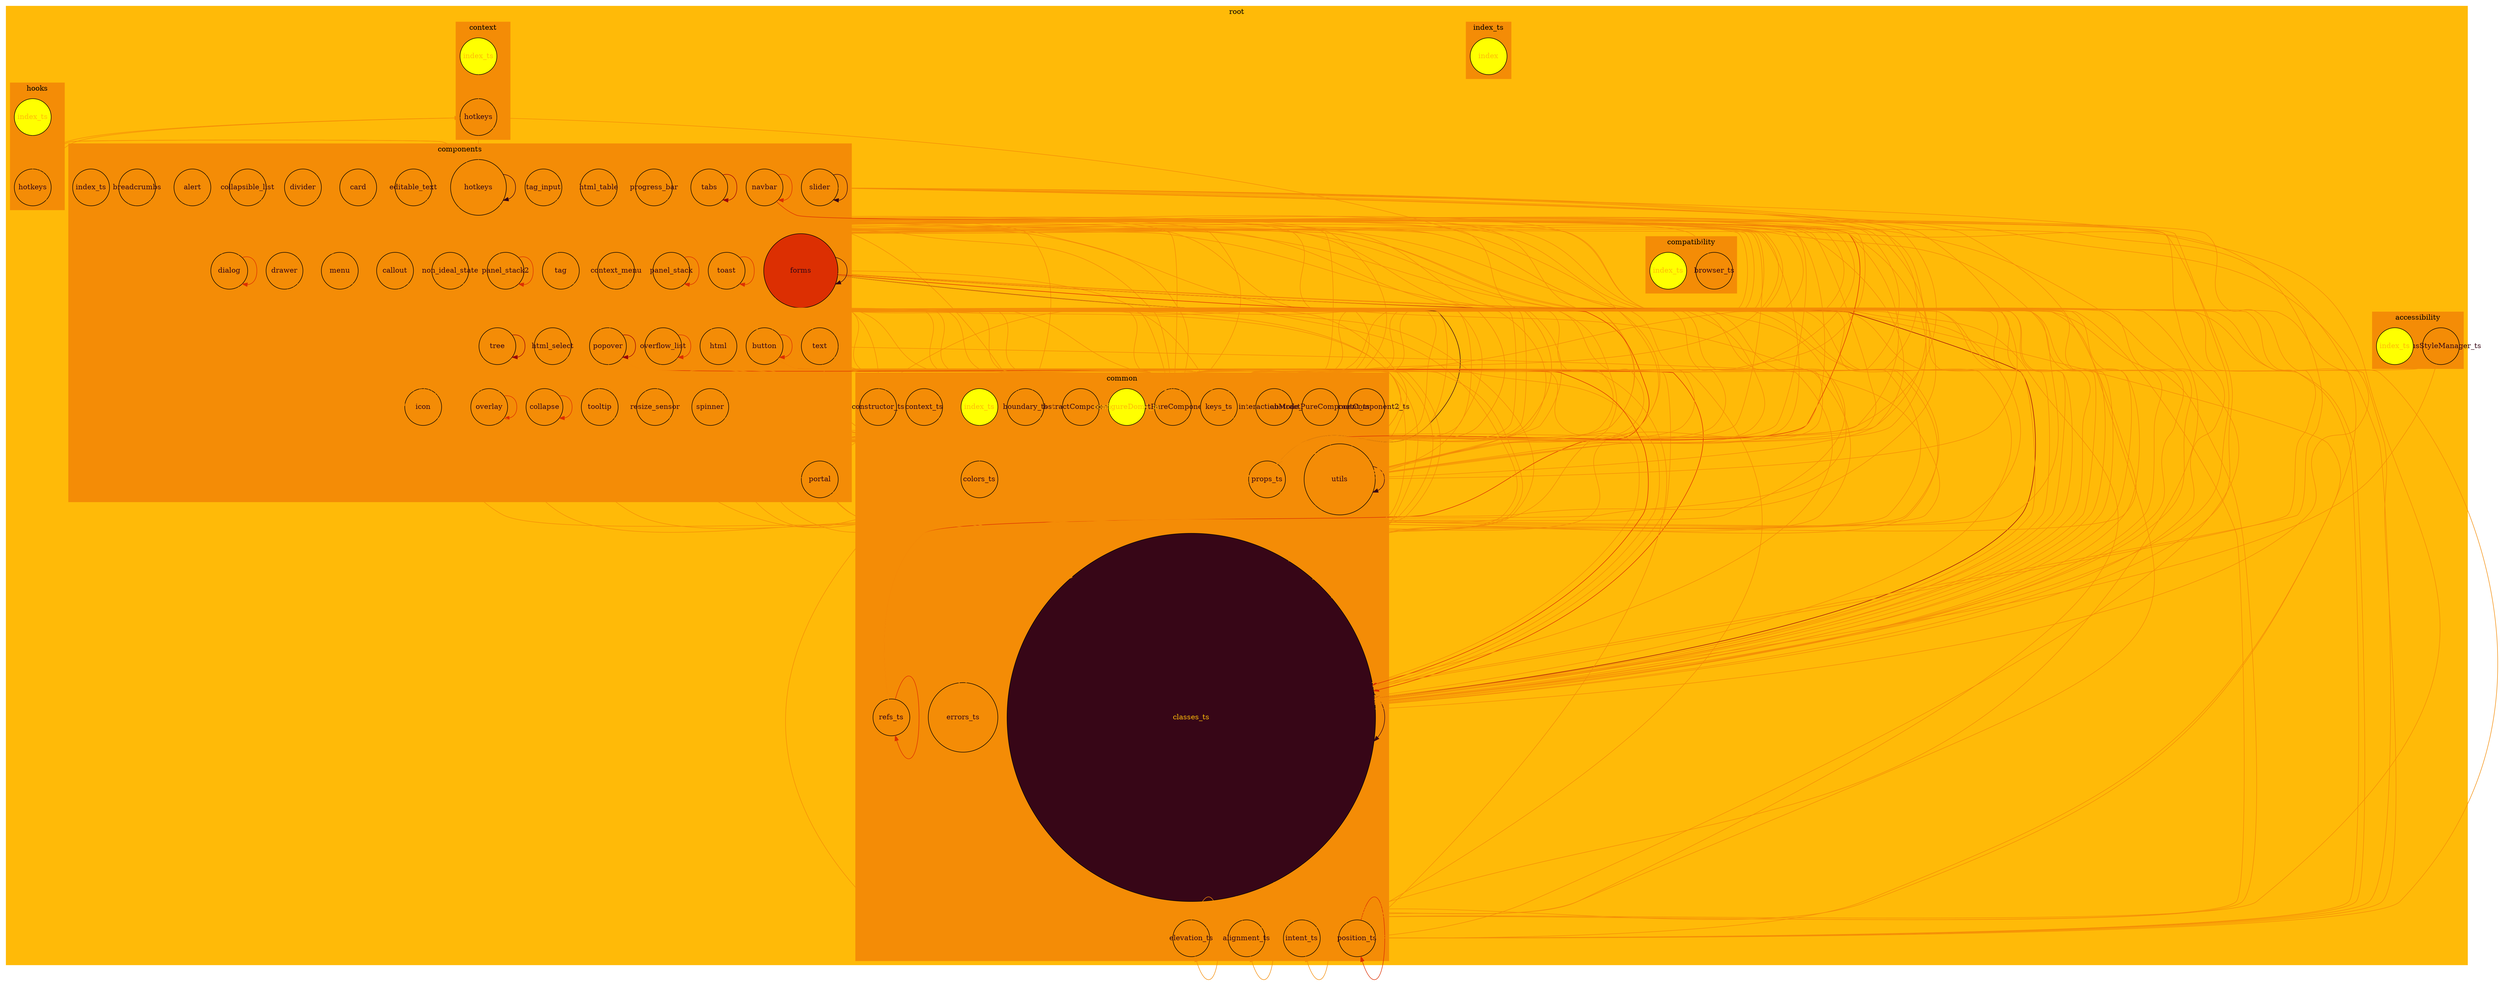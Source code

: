 digraph test{
      subgraph cluster_root {
        style=filled
        color="#FFBA08"  
        label="root"
        subgraph cluster_root_index_ts {
        style=filled
        color="#F48C06"  
        label="index_ts"
        _index_ts_NoName [label="index" fillcolor="yellow", style=filled fixedsize=true width=1 height=1 fontcolor="#FFBA08" fixedsize=true width=1 height=1]

}
subgraph cluster__accessibility {
        style=filled
        color="#F48C06"  
        label="accessibility"
        _accessibility_focusStyleManager_ts [label="focusStyleManager_ts" fillcolor="#F48C06", style=filled fixedsize=true width=1 height=1 fontcolor="#370617" fixedsize=true width=1 height=1]

_accessibility_index_ts [label="index_ts" fillcolor="yellow", style=filled fixedsize=true width=1 height=1 fontcolor="#FFBA08" fixedsize=true width=1 height=1]

}
subgraph cluster__common {
        style=filled
        color="#F48C06"  
        label="common"
        _common_abstractComponent_ts [label="abstractComponent_ts" fillcolor="#F48C06", style=filled fixedsize=true width=1 height=1 fontcolor="#370617" fixedsize=true width=1 height=1]

_common_abstractComponent2_ts [label="abstractComponent2_ts" fillcolor="#F48C06", style=filled fixedsize=true width=1 height=1 fontcolor="#370617" fixedsize=true width=1 height=1]

_common_abstractPureComponent_ts [label="abstractPureComponent_ts" fillcolor="#F48C06", style=filled fixedsize=true width=1 height=1 fontcolor="#370617" fixedsize=true width=1 height=1]

_common_abstractPureComponent2_ts [label="abstractPureComponent2_ts" fillcolor="#F48C06", style=filled fixedsize=true width=1 height=1 fontcolor="#370617" fixedsize=true width=1 height=1]

_common_alignment_ts [label="alignment_ts" fillcolor="#F48C06", style=filled fixedsize=true width=1 height=1 fontcolor="#370617" fixedsize=true width=1 height=1]

_common_boundary_ts [label="boundary_ts" fillcolor="#F48C06", style=filled fixedsize=true width=1 height=1 fontcolor="#370617" fixedsize=true width=1 height=1]

_common_classes_ts [label="classes_ts" fillcolor="#370617", style=filled fixedsize=true width=10 height=10 fontcolor="#FFBA08" fixedsize=true width=10 height=10]

_common_colors_ts [label="colors_ts" fillcolor="#F48C06", style=filled fixedsize=true width=1 height=1 fontcolor="#370617" fixedsize=true width=1 height=1]

_common_configureDom4_ts [label="configureDom4_ts" fillcolor="yellow", style=filled fixedsize=true width=1 height=1 fontcolor="#FFBA08" fixedsize=true width=1 height=1]

_common_constructor_ts [label="constructor_ts" fillcolor="#F48C06", style=filled fixedsize=true width=1 height=1 fontcolor="#370617" fixedsize=true width=1 height=1]

_common_context_ts [label="context_ts" fillcolor="#F48C06", style=filled fixedsize=true width=1 height=1 fontcolor="#370617" fixedsize=true width=1 height=1]

_common_elevation_ts [label="elevation_ts" fillcolor="#F48C06", style=filled fixedsize=true width=1 height=1 fontcolor="#370617" fixedsize=true width=1 height=1]

_common_errors_ts [label="errors_ts" fillcolor="#F48C06", style=filled fixedsize=true width=1.8852459016393441 height=1.8852459016393441 fontcolor="#370617" fixedsize=true width=1.8852459016393441 height=1.8852459016393441]

_common_index_ts [label="index_ts" fillcolor="yellow", style=filled fixedsize=true width=1 height=1 fontcolor="#FFBA08" fixedsize=true width=1 height=1]

_common_intent_ts [label="intent_ts" fillcolor="#F48C06", style=filled fixedsize=true width=1 height=1 fontcolor="#370617" fixedsize=true width=1 height=1]

_common_interactionMode_ts [label="interactionMode_ts" fillcolor="#F48C06", style=filled fixedsize=true width=1 height=1 fontcolor="#370617" fixedsize=true width=1 height=1]

_common_keys_ts [label="keys_ts" fillcolor="#F48C06", style=filled fixedsize=true width=1 height=1 fontcolor="#370617" fixedsize=true width=1 height=1]

_common_position_ts [label="position_ts" fillcolor="#F48C06", style=filled fixedsize=true width=1 height=1 fontcolor="#370617" fixedsize=true width=1 height=1]

_common_props_ts [label="props_ts" fillcolor="#F48C06", style=filled fixedsize=true width=1 height=1 fontcolor="#370617" fixedsize=true width=1 height=1]

_common_refs_ts [label="refs_ts" fillcolor="#F48C06", style=filled fixedsize=true width=1 height=1 fontcolor="#370617" fixedsize=true width=1 height=1]

_common_utils [label="utils" fillcolor="#F48C06", style=filled fixedsize=true width=1.9262295081967213 height=1.9262295081967213 fontcolor="#370617" fixedsize=true width=1.9262295081967213 height=1.9262295081967213]

}
subgraph cluster__compatibility {
        style=filled
        color="#F48C06"  
        label="compatibility"
        _compatibility_browser_ts [label="browser_ts" fillcolor="#F48C06", style=filled fixedsize=true width=1 height=1 fontcolor="#370617" fixedsize=true width=1 height=1]

_compatibility_index_ts [label="index_ts" fillcolor="yellow", style=filled fixedsize=true width=1 height=1 fontcolor="#FFBA08" fixedsize=true width=1 height=1]

}
subgraph cluster__components {
        style=filled
        color="#F48C06"  
        label="components"
        _components_index_ts [label="index_ts" fillcolor="#F48C06", style=filled fixedsize=true width=1 height=1 fontcolor="#370617" fixedsize=true width=1 height=1]

_components_alert [label="alert" fillcolor="#F48C06", style=filled fixedsize=true width=1 height=1 fontcolor="#370617" fixedsize=true width=1 height=1]

_components_breadcrumbs [label="breadcrumbs" fillcolor="#F48C06", style=filled fixedsize=true width=1 height=1 fontcolor="#370617" fixedsize=true width=1 height=1]

_components_button [label="button" fillcolor="#F48C06", style=filled fixedsize=true width=1 height=1 fontcolor="#370617" fixedsize=true width=1 height=1]

_components_callout [label="callout" fillcolor="#F48C06", style=filled fixedsize=true width=1 height=1 fontcolor="#370617" fixedsize=true width=1 height=1]

_components_card [label="card" fillcolor="#F48C06", style=filled fixedsize=true width=1 height=1 fontcolor="#370617" fixedsize=true width=1 height=1]

_components_collapse [label="collapse" fillcolor="#F48C06", style=filled fixedsize=true width=1 height=1 fontcolor="#370617" fixedsize=true width=1 height=1]

_components_collapsible_list [label="collapsible_list" fillcolor="#F48C06", style=filled fixedsize=true width=1 height=1 fontcolor="#370617" fixedsize=true width=1 height=1]

_components_context_menu [label="context_menu" fillcolor="#F48C06", style=filled fixedsize=true width=1 height=1 fontcolor="#370617" fixedsize=true width=1 height=1]

_components_dialog [label="dialog" fillcolor="#F48C06", style=filled fixedsize=true width=1 height=1 fontcolor="#370617" fixedsize=true width=1 height=1]

_components_divider [label="divider" fillcolor="#F48C06", style=filled fixedsize=true width=1 height=1 fontcolor="#370617" fixedsize=true width=1 height=1]

_components_drawer [label="drawer" fillcolor="#F48C06", style=filled fixedsize=true width=1 height=1 fontcolor="#370617" fixedsize=true width=1 height=1]

_components_editable_text [label="editable_text" fillcolor="#F48C06", style=filled fixedsize=true width=1 height=1 fontcolor="#370617" fixedsize=true width=1 height=1]

_components_forms [label="forms" fillcolor="#DC2F02", style=filled fixedsize=true width=2.0081967213114753 height=2.0081967213114753 fontcolor="#370617" fixedsize=true width=2.0081967213114753 height=2.0081967213114753]

_components_hotkeys [label="hotkeys" fillcolor="#F48C06", style=filled fixedsize=true width=1.5163934426229508 height=1.5163934426229508 fontcolor="#370617" fixedsize=true width=1.5163934426229508 height=1.5163934426229508]

_components_html [label="html" fillcolor="#F48C06", style=filled fixedsize=true width=1 height=1 fontcolor="#370617" fixedsize=true width=1 height=1]

_components_html_select [label="html_select" fillcolor="#F48C06", style=filled fixedsize=true width=1 height=1 fontcolor="#370617" fixedsize=true width=1 height=1]

_components_html_table [label="html_table" fillcolor="#F48C06", style=filled fixedsize=true width=1 height=1 fontcolor="#370617" fixedsize=true width=1 height=1]

_components_icon [label="icon" fillcolor="#F48C06", style=filled fixedsize=true width=1 height=1 fontcolor="#370617" fixedsize=true width=1 height=1]

_components_menu [label="menu" fillcolor="#F48C06", style=filled fixedsize=true width=1 height=1 fontcolor="#370617" fixedsize=true width=1 height=1]

_components_navbar [label="navbar" fillcolor="#F48C06", style=filled fixedsize=true width=1 height=1 fontcolor="#370617" fixedsize=true width=1 height=1]

_components_non_ideal_state [label="non_ideal_state" fillcolor="#F48C06", style=filled fixedsize=true width=1 height=1 fontcolor="#370617" fixedsize=true width=1 height=1]

_components_overflow_list [label="overflow_list" fillcolor="#F48C06", style=filled fixedsize=true width=1 height=1 fontcolor="#370617" fixedsize=true width=1 height=1]

_components_overlay [label="overlay" fillcolor="#F48C06", style=filled fixedsize=true width=1 height=1 fontcolor="#370617" fixedsize=true width=1 height=1]

_components_panel_stack [label="panel_stack" fillcolor="#F48C06", style=filled fixedsize=true width=1 height=1 fontcolor="#370617" fixedsize=true width=1 height=1]

_components_panel_stack2 [label="panel_stack2" fillcolor="#F48C06", style=filled fixedsize=true width=1 height=1 fontcolor="#370617" fixedsize=true width=1 height=1]

_components_popover [label="popover" fillcolor="#F48C06", style=filled fixedsize=true width=1 height=1 fontcolor="#370617" fixedsize=true width=1 height=1]

_components_portal [label="portal" fillcolor="#F48C06", style=filled fixedsize=true width=1 height=1 fontcolor="#370617" fixedsize=true width=1 height=1]

_components_progress_bar [label="progress_bar" fillcolor="#F48C06", style=filled fixedsize=true width=1 height=1 fontcolor="#370617" fixedsize=true width=1 height=1]

_components_resize_sensor [label="resize_sensor" fillcolor="#F48C06", style=filled fixedsize=true width=1 height=1 fontcolor="#370617" fixedsize=true width=1 height=1]

_components_slider [label="slider" fillcolor="#F48C06", style=filled fixedsize=true width=1 height=1 fontcolor="#370617" fixedsize=true width=1 height=1]

_components_spinner [label="spinner" fillcolor="#F48C06", style=filled fixedsize=true width=1 height=1 fontcolor="#370617" fixedsize=true width=1 height=1]

_components_tabs [label="tabs" fillcolor="#F48C06", style=filled fixedsize=true width=1 height=1 fontcolor="#370617" fixedsize=true width=1 height=1]

_components_tag [label="tag" fillcolor="#F48C06", style=filled fixedsize=true width=1 height=1 fontcolor="#370617" fixedsize=true width=1 height=1]

_components_tag_input [label="tag_input" fillcolor="#F48C06", style=filled fixedsize=true width=1 height=1 fontcolor="#370617" fixedsize=true width=1 height=1]

_components_text [label="text" fillcolor="#F48C06", style=filled fixedsize=true width=1 height=1 fontcolor="#370617" fixedsize=true width=1 height=1]

_components_toast [label="toast" fillcolor="#F48C06", style=filled fixedsize=true width=1 height=1 fontcolor="#370617" fixedsize=true width=1 height=1]

_components_tooltip [label="tooltip" fillcolor="#F48C06", style=filled fixedsize=true width=1 height=1 fontcolor="#370617" fixedsize=true width=1 height=1]

_components_tree [label="tree" fillcolor="#F48C06", style=filled fixedsize=true width=1 height=1 fontcolor="#370617" fixedsize=true width=1 height=1]

}
subgraph cluster__context {
        style=filled
        color="#F48C06"  
        label="context"
        _context_index_ts [label="index_ts" fillcolor="yellow", style=filled fixedsize=true width=1 height=1 fontcolor="#FFBA08" fixedsize=true width=1 height=1]

_context_hotkeys [label="hotkeys" fillcolor="#F48C06", style=filled fixedsize=true width=1 height=1 fontcolor="#370617" fixedsize=true width=1 height=1]

}
subgraph cluster__hooks {
        style=filled
        color="#F48C06"  
        label="hooks"
        _hooks_index_ts [label="index_ts" fillcolor="yellow", style=filled fixedsize=true width=1 height=1 fontcolor="#FFBA08" fixedsize=true width=1 height=1]

_hooks_hotkeys [label="hotkeys" fillcolor="#F48C06", style=filled fixedsize=true width=1 height=1 fontcolor="#370617" fixedsize=true width=1 height=1]

}
}

       _components_overlay -> _common_abstractPureComponent2_ts [color="#F48C06"]
_components_overlay -> _common_classes_ts [color="#F48C06"]
_components_overlay -> _common_keys_ts [color="#F48C06"]
_components_overlay -> _common_props_ts [color="#F48C06"]
_components_overlay -> _common_utils [color="#F48C06"]
_components_overlay -> _components_overlay [color="#DC2F02"]
_components_overlay -> _components_portal [color="#F48C06"]
_components_resize_sensor -> _common_abstractPureComponent2_ts [color="#F48C06"]
_components_resize_sensor -> _common_props_ts [color="#F48C06"]
_components_resize_sensor -> _components_resize_sensor [color="#F48C06"]
_components_tooltip -> _common_abstractPureComponent2_ts [color="#F48C06"]
_components_tooltip -> _common_classes_ts [color="#F48C06"]
_components_tooltip -> _common_props_ts [color="#F48C06"]
_components_tooltip -> _components_popover [color="#F48C06"]
_components_tooltip -> _components_tooltip [color="#F48C06"]
_components_popover -> _common_abstractPureComponent2_ts [color="#F48C06"]
_components_popover -> _common_classes_ts [color="#DC2F02"]
_components_popover -> _common_errors_ts [color="#F48C06"]
_components_popover -> _common_props_ts [color="#F48C06"]
_components_popover -> _common_refs_ts [color="#F48C06"]
_components_popover -> _common_utils [color="#F48C06"]
_components_popover -> _components_overlay [color="#F48C06"]
_components_popover -> _components_popover [color="#9D0208"]
_components_popover -> _components_resize_sensor [color="#F48C06"]
_components_popover -> _components_tooltip [color="#F48C06"]
_components_popover -> _common_position_ts [color="#F48C06"]
_components_context_menu -> _common_abstractPureComponent2_ts [color="#F48C06"]
_components_context_menu -> _common_classes_ts [color="#F48C06"]
_components_context_menu -> _common_position_ts [color="#F48C06"]
_components_context_menu -> _components_context_menu [color="#F48C06"]
_components_context_menu -> _components_overlay [color="#F48C06"]
_components_context_menu -> _components_popover [color="#F48C06"]
_components_context_menu -> _common_constructor_ts [color="#F48C06"]
_components_context_menu -> _common_errors_ts [color="#F48C06"]
_components_context_menu -> _common_utils [color="#F48C06"]
_components_icon -> _common_abstractPureComponent2_ts [color="#F48C06"]
_components_icon -> _common_classes_ts [color="#F48C06"]
_components_icon -> _common_props_ts [color="#F48C06"]
_components_icon -> _components_icon [color="#F48C06"]
_components_spinner -> _common_abstractPureComponent2_ts [color="#F48C06"]
_components_spinner -> _common_classes_ts [color="#F48C06"]
_components_spinner -> _common_errors_ts [color="#F48C06"]
_components_spinner -> _common_props_ts [color="#F48C06"]
_components_spinner -> _common_utils [color="#F48C06"]
_components_spinner -> _components_spinner [color="#F48C06"]
_components_button -> _common_abstractPureComponent2_ts [color="#F48C06"]
_components_button -> _common_alignment_ts [color="#F48C06"]
_components_button -> _common_classes_ts [color="#DC2F02"]
_components_button -> _common_keys_ts [color="#F48C06"]
_components_button -> _common_props_ts [color="#F48C06"]
_components_button -> _common_utils [color="#F48C06"]
_components_button -> _components_button [color="#DC2F02"]
_components_button -> _components_icon [color="#F48C06"]
_components_button -> _components_spinner [color="#F48C06"]
_components_button -> _common_refs_ts [color="#F48C06"]
_components_dialog -> _common_abstractPureComponent2_ts [color="#F48C06"]
_components_dialog -> _common_classes_ts [color="#F48C06"]
_components_dialog -> _common_errors_ts [color="#F48C06"]
_components_dialog -> _common_props_ts [color="#F48C06"]
_components_dialog -> _common_utils [color="#F48C06"]
_components_dialog -> _components_button [color="#F48C06"]
_components_dialog -> _components_dialog [color="#DC2F02"]
_components_dialog -> _components_html [color="#F48C06"]
_components_dialog -> _components_icon [color="#F48C06"]
_components_dialog -> _components_overlay [color="#F48C06"]
_components_alert -> _common_abstractPureComponent2_ts [color="#F48C06"]
_components_alert -> _common_classes_ts [color="#F48C06"]
_components_alert -> _common_errors_ts [color="#F48C06"]
_components_alert -> _common_intent_ts [color="#F48C06"]
_components_alert -> _common_props_ts [color="#F48C06"]
_components_alert -> _components_alert [color="#F48C06"]
_components_alert -> _components_button [color="#F48C06"]
_components_alert -> _components_dialog [color="#F48C06"]
_components_alert -> _components_icon [color="#F48C06"]
_components_alert -> _components_overlay [color="#F48C06"]
_components_text -> _common_abstractPureComponent2_ts [color="#F48C06"]
_components_text -> _common_classes_ts [color="#F48C06"]
_components_text -> _common_props_ts [color="#F48C06"]
_components_text -> _components_text [color="#F48C06"]
_components_menu -> _common_abstractPureComponent2_ts [color="#F48C06"]
_components_menu -> _common_classes_ts [color="#F48C06"]
_components_menu -> _common_position_ts [color="#F48C06"]
_components_menu -> _common_props_ts [color="#F48C06"]
_components_menu -> _components_icon [color="#F48C06"]
_components_menu -> _components_menu [color="#F48C06"]
_components_menu -> _components_popover [color="#F48C06"]
_components_menu -> _components_text [color="#F48C06"]
_components_menu -> _common_refs_ts [color="#F48C06"]
_components_menu -> _components_html [color="#F48C06"]
_components_breadcrumbs -> _common_abstractPureComponent2_ts [color="#F48C06"]
_components_breadcrumbs -> _common_boundary_ts [color="#F48C06"]
_components_breadcrumbs -> _common_classes_ts [color="#F48C06"]
_components_breadcrumbs -> _common_position_ts [color="#F48C06"]
_components_breadcrumbs -> _common_props_ts [color="#F48C06"]
_components_breadcrumbs -> _components_breadcrumbs [color="#F48C06"]
_components_breadcrumbs -> _components_menu [color="#F48C06"]
_components_breadcrumbs -> _components_overflow_list [color="#F48C06"]
_components_breadcrumbs -> _components_popover [color="#F48C06"]
_components_breadcrumbs -> _components_icon [color="#F48C06"]
_components_callout -> _common_abstractPureComponent2_ts [color="#F48C06"]
_components_callout -> _common_classes_ts [color="#F48C06"]
_components_callout -> _common_intent_ts [color="#F48C06"]
_components_callout -> _common_props_ts [color="#F48C06"]
_components_callout -> _components_callout [color="#F48C06"]
_components_callout -> _components_html [color="#F48C06"]
_components_callout -> _components_icon [color="#F48C06"]
_components_card -> _common_abstractPureComponent2_ts [color="#F48C06"]
_components_card -> _common_classes_ts [color="#F48C06"]
_components_card -> _common_elevation_ts [color="#F48C06"]
_components_card -> _common_props_ts [color="#F48C06"]
_components_card -> _components_card [color="#F48C06"]
_components_collapse -> _common_abstractPureComponent2_ts [color="#F48C06"]
_components_collapse -> _common_classes_ts [color="#F48C06"]
_components_collapse -> _common_props_ts [color="#F48C06"]
_components_collapse -> _components_collapse [color="#DC2F02"]
_components_divider -> _common_abstractPureComponent2_ts [color="#F48C06"]
_components_divider -> _common_classes_ts [color="#F48C06"]
_components_divider -> _common_props_ts [color="#F48C06"]
_components_divider -> _components_divider [color="#F48C06"]
_components_drawer -> _common_abstractPureComponent2_ts [color="#F48C06"]
_components_drawer -> _common_classes_ts [color="#F48C06"]
_components_drawer -> _common_errors_ts [color="#F48C06"]
_components_drawer -> _common_position_ts [color="#F48C06"]
_components_drawer -> _common_props_ts [color="#F48C06"]
_components_drawer -> _components_button [color="#F48C06"]
_components_drawer -> _components_drawer [color="#F48C06"]
_components_drawer -> _components_html [color="#F48C06"]
_components_drawer -> _components_icon [color="#F48C06"]
_components_drawer -> _components_overlay [color="#F48C06"]
_components_editable_text -> _common_abstractPureComponent2_ts [color="#F48C06"]
_components_editable_text -> _common_classes_ts [color="#F48C06"]
_components_editable_text -> _common_keys_ts [color="#F48C06"]
_components_editable_text -> _common_props_ts [color="#F48C06"]
_components_editable_text -> _compatibility_browser_ts [color="#F48C06"]
_components_editable_text -> _common_utils [color="#F48C06"]
_components_editable_text -> _components_editable_text [color="#F48C06"]
_components_forms -> _common_abstractPureComponent2_ts [color="#F48C06"]
_components_forms -> _common_classes_ts [color="#9D0208"]
_components_forms -> _common_props_ts [color="#370617"]
_components_forms -> _components_forms [color="#370617"]
_components_forms -> _common_alignment_ts [color="#F48C06"]
_components_forms -> _common_refs_ts [color="#DC2F02"]
_components_forms -> _common_errors_ts [color="#F48C06"]
_components_forms -> _components_icon [color="#F48C06"]
_components_forms -> _common_intent_ts [color="#F48C06"]
_components_forms -> _common_keys_ts [color="#F48C06"]
_components_forms -> _common_position_ts [color="#F48C06"]
_components_forms -> _common_utils [color="#F48C06"]
_components_forms -> _components_button [color="#F48C06"]
_components_html_select -> _common_abstractPureComponent2_ts [color="#F48C06"]
_components_html_select -> _common_classes_ts [color="#F48C06"]
_components_html_select -> _common_props_ts [color="#F48C06"]
_components_html_select -> _components_html_select [color="#F48C06"]
_components_html_select -> _components_icon [color="#F48C06"]
_components_html_table -> _common_abstractPureComponent2_ts [color="#F48C06"]
_components_html_table -> _common_classes_ts [color="#F48C06"]
_components_html_table -> _common_props_ts [color="#F48C06"]
_components_html_table -> _components_html_table [color="#F48C06"]
_components_hotkeys -> _common_abstractPureComponent2_ts [color="#F48C06"]
_components_hotkeys -> _common_classes_ts [color="#F48C06"]
_components_hotkeys -> _common_props_ts [color="#F48C06"]
_components_hotkeys -> _components_hotkeys [color="#370617"]
_components_hotkeys -> _components_icon [color="#F48C06"]
_components_hotkeys -> _hooks_hotkeys [color="#F48C06"]
_components_hotkeys -> _common_errors_ts [color="#F48C06"]
_components_hotkeys -> _common_utils [color="#F48C06"]
_components_hotkeys -> _components_html [color="#F48C06"]
_components_hotkeys -> _components_dialog [color="#F48C06"]
_components_hotkeys -> _common_constructor_ts [color="#F48C06"]
_components_navbar -> _common_abstractPureComponent2_ts [color="#F48C06"]
_components_navbar -> _common_classes_ts [color="#F48C06"]
_components_navbar -> _common_props_ts [color="#DC2F02"]
_components_navbar -> _components_navbar [color="#DC2F02"]
_components_navbar -> _common_alignment_ts [color="#F48C06"]
_components_non_ideal_state -> _common_abstractPureComponent2_ts [color="#F48C06"]
_components_non_ideal_state -> _common_classes_ts [color="#F48C06"]
_components_non_ideal_state -> _common_props_ts [color="#F48C06"]
_components_non_ideal_state -> _common_utils [color="#F48C06"]
_components_non_ideal_state -> _components_html [color="#F48C06"]
_components_non_ideal_state -> _components_icon [color="#F48C06"]
_components_non_ideal_state -> _components_non_ideal_state [color="#F48C06"]
_components_panel_stack -> _common_abstractPureComponent2_ts [color="#F48C06"]
_components_panel_stack -> _common_classes_ts [color="#F48C06"]
_components_panel_stack -> _components_button [color="#F48C06"]
_components_panel_stack -> _components_panel_stack [color="#DC2F02"]
_components_panel_stack -> _components_text [color="#F48C06"]
_components_panel_stack -> _common_errors_ts [color="#F48C06"]
_components_panel_stack -> _common_props_ts [color="#F48C06"]
_components_progress_bar -> _common_abstractPureComponent2_ts [color="#F48C06"]
_components_progress_bar -> _common_classes_ts [color="#F48C06"]
_components_progress_bar -> _common_props_ts [color="#F48C06"]
_components_progress_bar -> _common_utils [color="#F48C06"]
_components_progress_bar -> _components_progress_bar [color="#F48C06"]
_components_slider -> _common_abstractPureComponent2_ts [color="#F48C06"]
_components_slider -> _common_classes_ts [color="#F48C06"]
_components_slider -> _common_keys_ts [color="#F48C06"]
_components_slider -> _common_props_ts [color="#F48C06"]
_components_slider -> _common_utils [color="#F48C06"]
_components_slider -> _components_slider [color="#370617"]
_components_slider -> _common_errors_ts [color="#F48C06"]
_components_slider -> _common_intent_ts [color="#F48C06"]
_components_tabs -> _common_abstractPureComponent2_ts [color="#F48C06"]
_components_tabs -> _common_classes_ts [color="#F48C06"]
_components_tabs -> _common_props_ts [color="#F48C06"]
_components_tabs -> _components_tabs [color="#9D0208"]
_components_tabs -> _common_keys_ts [color="#F48C06"]
_components_tabs -> _common_utils [color="#F48C06"]
_components_tag -> _common_abstractPureComponent2_ts [color="#F48C06"]
_components_tag -> _common_classes_ts [color="#F48C06"]
_components_tag -> _common_props_ts [color="#F48C06"]
_components_tag -> _common_utils [color="#F48C06"]
_components_tag -> _components_icon [color="#F48C06"]
_components_tag -> _components_tag [color="#F48C06"]
_components_tag -> _components_text [color="#F48C06"]
_components_tag_input -> _common_abstractPureComponent2_ts [color="#F48C06"]
_components_tag_input -> _common_classes_ts [color="#F48C06"]
_components_tag_input -> _common_keys_ts [color="#F48C06"]
_components_tag_input -> _common_props_ts [color="#F48C06"]
_components_tag_input -> _common_refs_ts [color="#F48C06"]
_components_tag_input -> _common_utils [color="#F48C06"]
_components_tag_input -> _components_icon [color="#F48C06"]
_components_tag_input -> _components_tag [color="#F48C06"]
_components_tag_input -> _components_tag_input [color="#F48C06"]
_components_toast -> _common_abstractPureComponent2_ts [color="#F48C06"]
_components_toast -> _common_classes_ts [color="#F48C06"]
_components_toast -> _common_props_ts [color="#F48C06"]
_components_toast -> _components_button [color="#F48C06"]
_components_toast -> _components_icon [color="#F48C06"]
_components_toast -> _components_toast [color="#DC2F02"]
_components_toast -> _common_errors_ts [color="#F48C06"]
_components_toast -> _common_keys_ts [color="#F48C06"]
_components_toast -> _common_position_ts [color="#F48C06"]
_components_toast -> _common_utils [color="#F48C06"]
_components_toast -> _components_overlay [color="#F48C06"]
_common_alignment_ts -> _common_alignment_ts [color="#F48C06"]
_common_classes_ts -> _common_alignment_ts [color="#F48C06"]
_common_classes_ts -> _common_classes_ts [color="#370617"]
_common_classes_ts -> _common_elevation_ts [color="#F48C06"]
_common_classes_ts -> _common_intent_ts [color="#F48C06"]
_common_classes_ts -> _common_position_ts [color="#F48C06"]
_common_boundary_ts -> _common_boundary_ts [color="#F48C06"]
_components_overflow_list -> _common_boundary_ts [color="#F48C06"]
_components_overflow_list -> _common_classes_ts [color="#F48C06"]
_components_overflow_list -> _common_errors_ts [color="#F48C06"]
_components_overflow_list -> _common_props_ts [color="#F48C06"]
_components_overflow_list -> _common_utils [color="#F48C06"]
_components_overflow_list -> _components_overflow_list [color="#DC2F02"]
_components_overflow_list -> _components_resize_sensor [color="#F48C06"]
_components_collapsible_list -> _common_boundary_ts [color="#F48C06"]
_components_collapsible_list -> _common_classes_ts [color="#F48C06"]
_components_collapsible_list -> _common_errors_ts [color="#F48C06"]
_components_collapsible_list -> _common_position_ts [color="#F48C06"]
_components_collapsible_list -> _common_props_ts [color="#F48C06"]
_components_collapsible_list -> _common_utils [color="#F48C06"]
_components_collapsible_list -> _components_collapsible_list [color="#F48C06"]
_components_collapsible_list -> _components_menu [color="#F48C06"]
_components_collapsible_list -> _components_popover [color="#F48C06"]
_common_utils -> _common_classes_ts [color="#F48C06"]
_common_utils -> _common_errors_ts [color="#F48C06"]
_common_utils -> _common_refs_ts [color="#F48C06"]
_common_utils -> _common_utils [color="#370617"]
_components_tree -> _common_classes_ts [color="#F48C06"]
_components_tree -> _common_props_ts [color="#F48C06"]
_components_tree -> _components_collapse [color="#F48C06"]
_components_tree -> _components_icon [color="#F48C06"]
_components_tree -> _components_tree [color="#9D0208"]
_components_tree -> _common_utils [color="#F48C06"]
_accessibility_focusStyleManager_ts -> _common_classes_ts [color="#F48C06"]
_accessibility_focusStyleManager_ts -> _common_interactionMode_ts [color="#F48C06"]
_components_html -> _common_classes_ts [color="#F48C06"]
_components_html -> _common_props_ts [color="#F48C06"]
_components_panel_stack2 -> _common_classes_ts [color="#F48C06"]
_components_panel_stack2 -> _common_props_ts [color="#F48C06"]
_components_panel_stack2 -> _components_button [color="#F48C06"]
_components_panel_stack2 -> _components_panel_stack2 [color="#DC2F02"]
_components_panel_stack2 -> _components_text [color="#F48C06"]
_components_portal -> _common_classes_ts [color="#F48C06"]
_components_portal -> _common_context_ts [color="#F48C06"]
_components_portal -> _common_errors_ts [color="#F48C06"]
_components_portal -> _common_props_ts [color="#F48C06"]
_components_portal -> _common_utils [color="#F48C06"]
_components_portal -> _components_portal [color="#F48C06"]
_common_index_ts -> _common_colors_ts [color="#F48C06"]
_common_context_ts -> _common_context_ts [color="#F48C06"]
_common_elevation_ts -> _common_elevation_ts [color="#F48C06"]
_common_intent_ts -> _common_intent_ts [color="#F48C06"]
_common_props_ts -> _common_intent_ts [color="#F48C06"]
_common_props_ts -> _common_props_ts [color="#F48C06"]
_common_props_ts -> _common_refs_ts [color="#F48C06"]
_common_keys_ts -> _common_keys_ts [color="#F48C06"]
_common_position_ts -> _common_position_ts [color="#DC2F02"]
_common_refs_ts -> _common_refs_ts [color="#DC2F02"]
_context_hotkeys -> _common_utils [color="#F48C06"]
_context_hotkeys -> _components_hotkeys [color="#F48C06"]
_context_hotkeys -> _context_hotkeys [color="#F48C06"]
_context_hotkeys -> _hooks_hotkeys [color="#F48C06"]
_common_abstractComponent_ts -> _common_utils [color="#F48C06"]
_common_abstractComponent2_ts -> _common_utils [color="#F48C06"]
_common_abstractPureComponent_ts -> _common_utils [color="#F48C06"]
_common_abstractPureComponent2_ts -> _common_utils [color="#F48C06"]
_hooks_hotkeys -> _components_hotkeys [color="#F48C06"]
_hooks_hotkeys -> _context_hotkeys [color="#F48C06"]
_hooks_hotkeys -> _hooks_hotkeys [color="#F48C06"]
_components_index_ts -> _components_panel_stack2 [color="#F48C06"]
_context_index_ts -> _context_hotkeys [color="#F48C06"]
_hooks_index_ts -> _hooks_hotkeys [color="#F48C06"]

    }